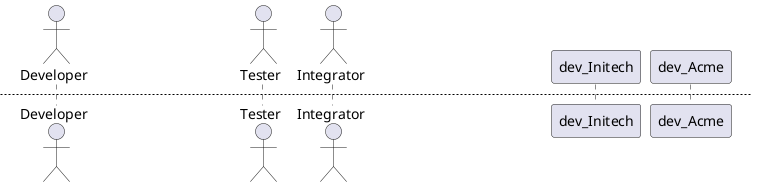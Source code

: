 @startuml

!$customer_data = {
    "customer_list" : [
        {
            "name": "Initech",
            "is_premium": "false",
            "delivery_path": "https://initech.com/tps/", 
            "release_number": "VIII.XV.XXXIX" /' If you could use Roman numerals for the release numbers, that would be great.'/
        },
        {
            "name": "Acme",
            "is_premium": "true",
            "delivery_path": "https://acme.com/creativemayhem/", 
            "release_number": "4.1.6"
        }
    ]
}

actor Developer
actor Tester
actor Integrator

!foreach $customer in $customer_data.customer_list
    !assert $customer.name != ""
    !assert $customer.delivery_path != ""
    !assert $customer.release_number != ""

    newpage Customer $customer.name: Developer Workflow
    Developer -> %string("dev_" + $customer.name) : publish code changes
    
    !if ($customer.is_premium == "true")
        alt if premium feature
            Developer -> Developer : prepare Premium Order Report
            Developer -> %string("dev_" + $customer.name) : publish premium feature
        end
    !endif

    newpage Customer $customer.name: Tester Workflow
    Tester <- %string("dev_" + $customer.name) : checkout %string("RC_" + $customer.release_number)
    Tester <- Tester : run all tests\nand verify results

    newpage Customer $customer.name: Integrator Workflow
    Integrator -> Integrator : integrate all components\nfor project $customer.name
    Integrator -> Integrator : publish libmagic.so to\n%string($customer.delivery_path + $customer.release_number)

    !if ($customer.is_premium == "true")
        alt if premium feature
            Integrator -> Integrator : publish libpremium.so to\n%string($customer.delivery_path + $customer.release_number)
        end
    !endif
!endfor

@enduml